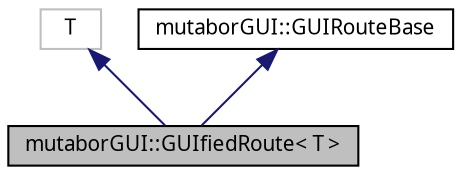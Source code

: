 digraph "mutaborGUI::GUIfiedRoute&lt; T &gt;"
{
  edge [fontname="Sans",fontsize="10",labelfontname="Sans",labelfontsize="10"];
  node [fontname="Sans",fontsize="10",shape=record];
  Node0 [label="mutaborGUI::GUIfiedRoute\< T \>",height=0.2,width=0.4,color="black", fillcolor="grey75", style="filled", fontcolor="black"];
  Node1 -> Node0 [dir="back",color="midnightblue",fontsize="10",style="solid",fontname="Sans"];
  Node1 [label="T",height=0.2,width=0.4,color="grey75", fillcolor="white", style="filled"];
  Node2 -> Node0 [dir="back",color="midnightblue",fontsize="10",style="solid",fontname="Sans"];
  Node2 [label="mutaborGUI::GUIRouteBase",height=0.2,width=0.4,color="black", fillcolor="white", style="filled",URL="$d8/db4/classmutaborGUI_1_1GUIRouteBase.html"];
}
